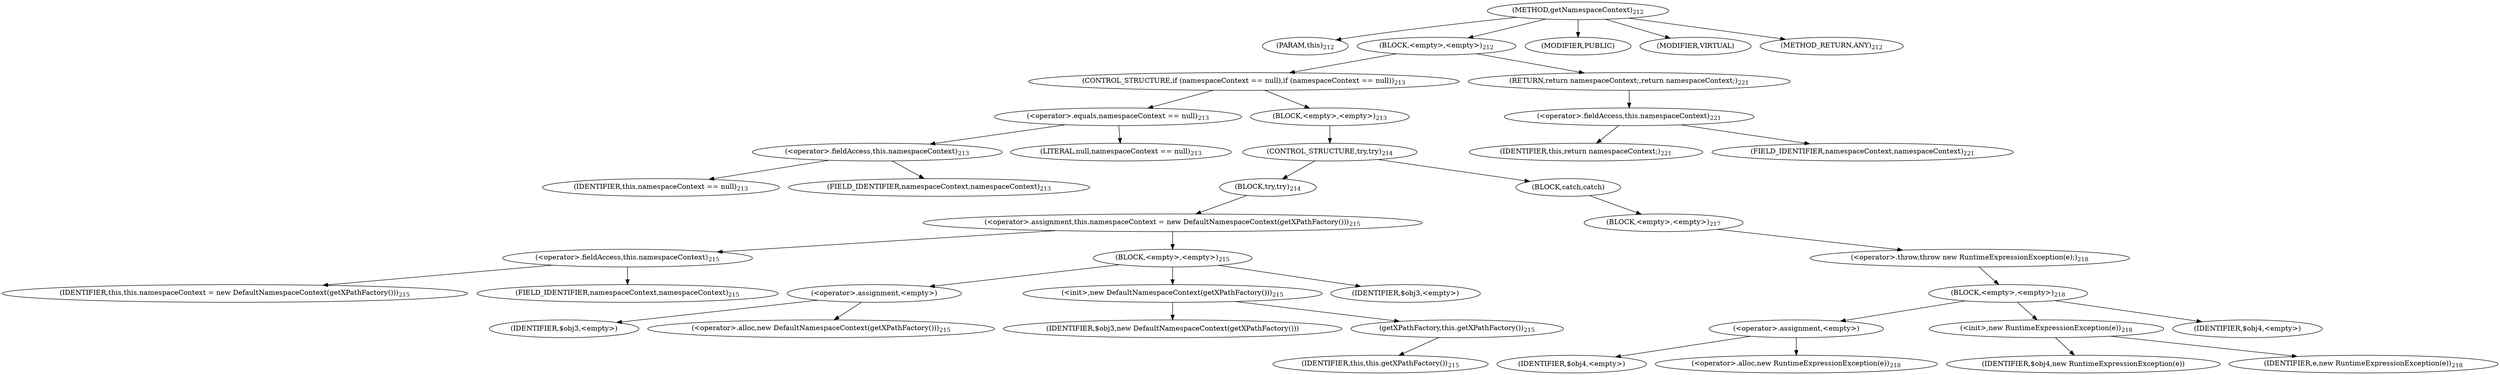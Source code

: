 digraph "getNamespaceContext" {  
"456" [label = <(METHOD,getNamespaceContext)<SUB>212</SUB>> ]
"40" [label = <(PARAM,this)<SUB>212</SUB>> ]
"457" [label = <(BLOCK,&lt;empty&gt;,&lt;empty&gt;)<SUB>212</SUB>> ]
"458" [label = <(CONTROL_STRUCTURE,if (namespaceContext == null),if (namespaceContext == null))<SUB>213</SUB>> ]
"459" [label = <(&lt;operator&gt;.equals,namespaceContext == null)<SUB>213</SUB>> ]
"460" [label = <(&lt;operator&gt;.fieldAccess,this.namespaceContext)<SUB>213</SUB>> ]
"461" [label = <(IDENTIFIER,this,namespaceContext == null)<SUB>213</SUB>> ]
"462" [label = <(FIELD_IDENTIFIER,namespaceContext,namespaceContext)<SUB>213</SUB>> ]
"463" [label = <(LITERAL,null,namespaceContext == null)<SUB>213</SUB>> ]
"464" [label = <(BLOCK,&lt;empty&gt;,&lt;empty&gt;)<SUB>213</SUB>> ]
"465" [label = <(CONTROL_STRUCTURE,try,try)<SUB>214</SUB>> ]
"466" [label = <(BLOCK,try,try)<SUB>214</SUB>> ]
"467" [label = <(&lt;operator&gt;.assignment,this.namespaceContext = new DefaultNamespaceContext(getXPathFactory()))<SUB>215</SUB>> ]
"468" [label = <(&lt;operator&gt;.fieldAccess,this.namespaceContext)<SUB>215</SUB>> ]
"469" [label = <(IDENTIFIER,this,this.namespaceContext = new DefaultNamespaceContext(getXPathFactory()))<SUB>215</SUB>> ]
"470" [label = <(FIELD_IDENTIFIER,namespaceContext,namespaceContext)<SUB>215</SUB>> ]
"471" [label = <(BLOCK,&lt;empty&gt;,&lt;empty&gt;)<SUB>215</SUB>> ]
"472" [label = <(&lt;operator&gt;.assignment,&lt;empty&gt;)> ]
"473" [label = <(IDENTIFIER,$obj3,&lt;empty&gt;)> ]
"474" [label = <(&lt;operator&gt;.alloc,new DefaultNamespaceContext(getXPathFactory()))<SUB>215</SUB>> ]
"475" [label = <(&lt;init&gt;,new DefaultNamespaceContext(getXPathFactory()))<SUB>215</SUB>> ]
"476" [label = <(IDENTIFIER,$obj3,new DefaultNamespaceContext(getXPathFactory()))> ]
"477" [label = <(getXPathFactory,this.getXPathFactory())<SUB>215</SUB>> ]
"39" [label = <(IDENTIFIER,this,this.getXPathFactory())<SUB>215</SUB>> ]
"478" [label = <(IDENTIFIER,$obj3,&lt;empty&gt;)> ]
"479" [label = <(BLOCK,catch,catch)> ]
"480" [label = <(BLOCK,&lt;empty&gt;,&lt;empty&gt;)<SUB>217</SUB>> ]
"481" [label = <(&lt;operator&gt;.throw,throw new RuntimeExpressionException(e);)<SUB>218</SUB>> ]
"482" [label = <(BLOCK,&lt;empty&gt;,&lt;empty&gt;)<SUB>218</SUB>> ]
"483" [label = <(&lt;operator&gt;.assignment,&lt;empty&gt;)> ]
"484" [label = <(IDENTIFIER,$obj4,&lt;empty&gt;)> ]
"485" [label = <(&lt;operator&gt;.alloc,new RuntimeExpressionException(e))<SUB>218</SUB>> ]
"486" [label = <(&lt;init&gt;,new RuntimeExpressionException(e))<SUB>218</SUB>> ]
"487" [label = <(IDENTIFIER,$obj4,new RuntimeExpressionException(e))> ]
"488" [label = <(IDENTIFIER,e,new RuntimeExpressionException(e))<SUB>218</SUB>> ]
"489" [label = <(IDENTIFIER,$obj4,&lt;empty&gt;)> ]
"490" [label = <(RETURN,return namespaceContext;,return namespaceContext;)<SUB>221</SUB>> ]
"491" [label = <(&lt;operator&gt;.fieldAccess,this.namespaceContext)<SUB>221</SUB>> ]
"492" [label = <(IDENTIFIER,this,return namespaceContext;)<SUB>221</SUB>> ]
"493" [label = <(FIELD_IDENTIFIER,namespaceContext,namespaceContext)<SUB>221</SUB>> ]
"494" [label = <(MODIFIER,PUBLIC)> ]
"495" [label = <(MODIFIER,VIRTUAL)> ]
"496" [label = <(METHOD_RETURN,ANY)<SUB>212</SUB>> ]
  "456" -> "40" 
  "456" -> "457" 
  "456" -> "494" 
  "456" -> "495" 
  "456" -> "496" 
  "457" -> "458" 
  "457" -> "490" 
  "458" -> "459" 
  "458" -> "464" 
  "459" -> "460" 
  "459" -> "463" 
  "460" -> "461" 
  "460" -> "462" 
  "464" -> "465" 
  "465" -> "466" 
  "465" -> "479" 
  "466" -> "467" 
  "467" -> "468" 
  "467" -> "471" 
  "468" -> "469" 
  "468" -> "470" 
  "471" -> "472" 
  "471" -> "475" 
  "471" -> "478" 
  "472" -> "473" 
  "472" -> "474" 
  "475" -> "476" 
  "475" -> "477" 
  "477" -> "39" 
  "479" -> "480" 
  "480" -> "481" 
  "481" -> "482" 
  "482" -> "483" 
  "482" -> "486" 
  "482" -> "489" 
  "483" -> "484" 
  "483" -> "485" 
  "486" -> "487" 
  "486" -> "488" 
  "490" -> "491" 
  "491" -> "492" 
  "491" -> "493" 
}
